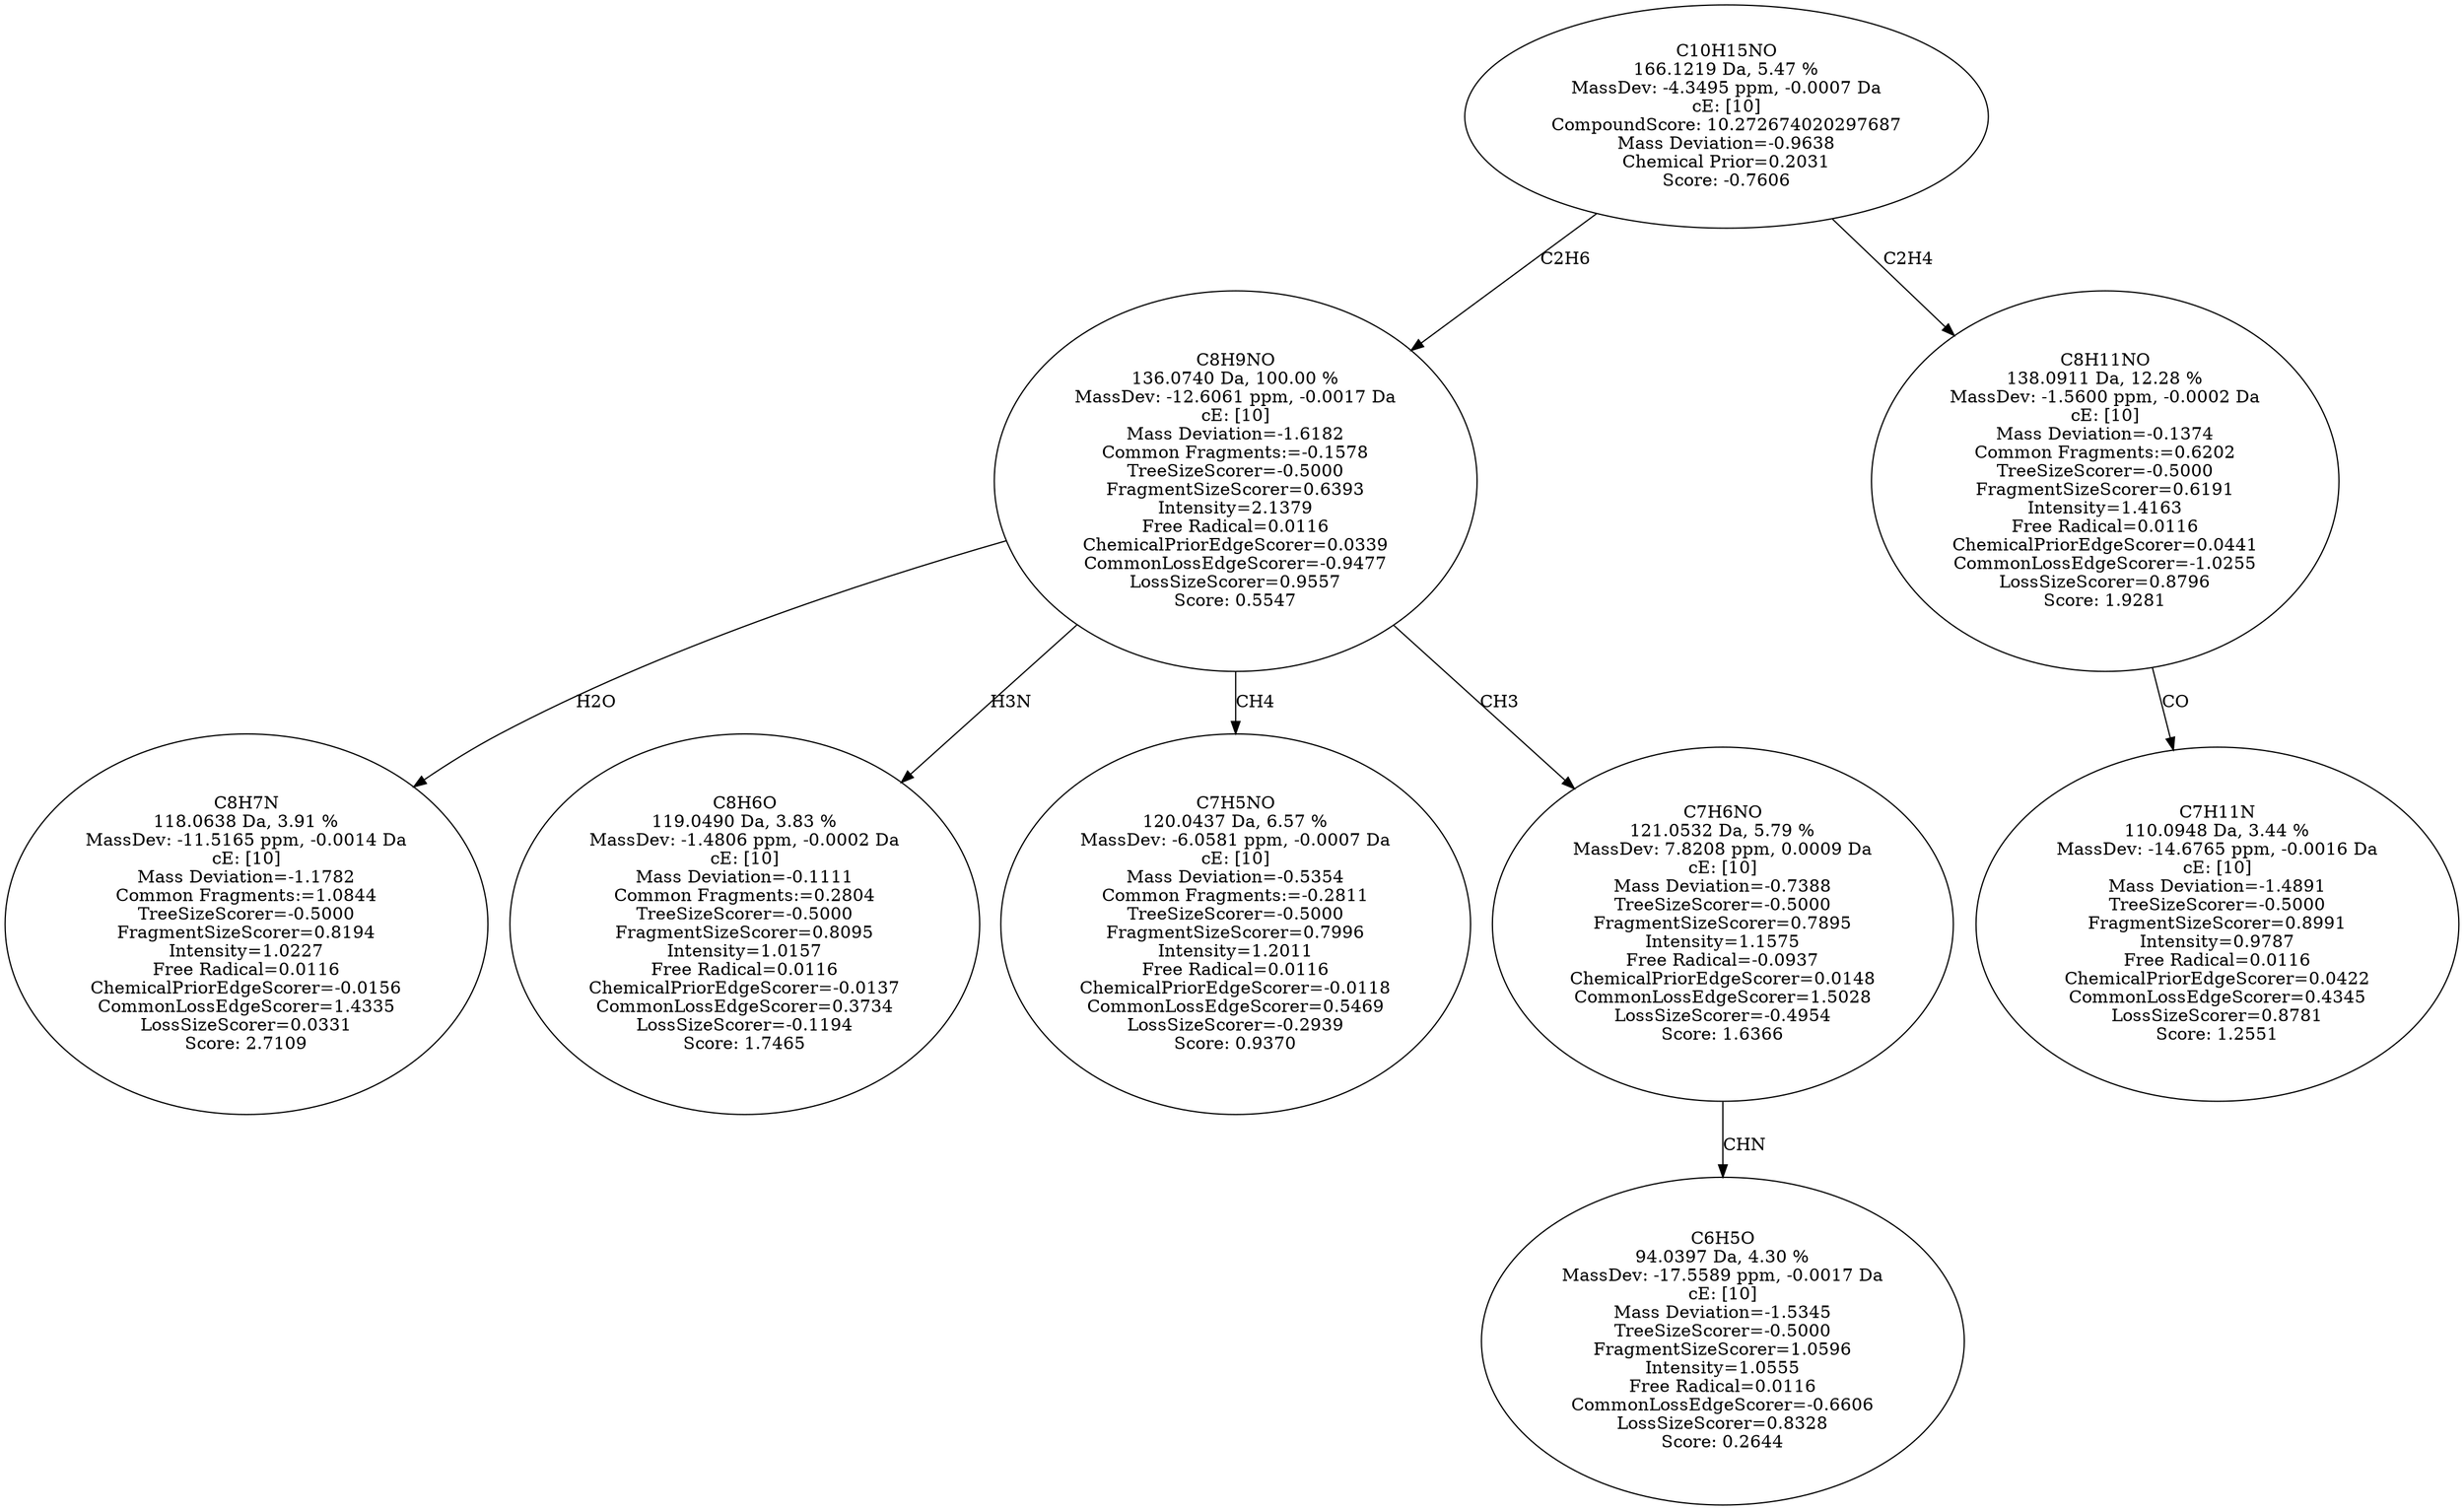 strict digraph {
v1 [label="C8H7N\n118.0638 Da, 3.91 %\nMassDev: -11.5165 ppm, -0.0014 Da\ncE: [10]\nMass Deviation=-1.1782\nCommon Fragments:=1.0844\nTreeSizeScorer=-0.5000\nFragmentSizeScorer=0.8194\nIntensity=1.0227\nFree Radical=0.0116\nChemicalPriorEdgeScorer=-0.0156\nCommonLossEdgeScorer=1.4335\nLossSizeScorer=0.0331\nScore: 2.7109"];
v2 [label="C8H6O\n119.0490 Da, 3.83 %\nMassDev: -1.4806 ppm, -0.0002 Da\ncE: [10]\nMass Deviation=-0.1111\nCommon Fragments:=0.2804\nTreeSizeScorer=-0.5000\nFragmentSizeScorer=0.8095\nIntensity=1.0157\nFree Radical=0.0116\nChemicalPriorEdgeScorer=-0.0137\nCommonLossEdgeScorer=0.3734\nLossSizeScorer=-0.1194\nScore: 1.7465"];
v3 [label="C7H5NO\n120.0437 Da, 6.57 %\nMassDev: -6.0581 ppm, -0.0007 Da\ncE: [10]\nMass Deviation=-0.5354\nCommon Fragments:=-0.2811\nTreeSizeScorer=-0.5000\nFragmentSizeScorer=0.7996\nIntensity=1.2011\nFree Radical=0.0116\nChemicalPriorEdgeScorer=-0.0118\nCommonLossEdgeScorer=0.5469\nLossSizeScorer=-0.2939\nScore: 0.9370"];
v4 [label="C6H5O\n94.0397 Da, 4.30 %\nMassDev: -17.5589 ppm, -0.0017 Da\ncE: [10]\nMass Deviation=-1.5345\nTreeSizeScorer=-0.5000\nFragmentSizeScorer=1.0596\nIntensity=1.0555\nFree Radical=0.0116\nCommonLossEdgeScorer=-0.6606\nLossSizeScorer=0.8328\nScore: 0.2644"];
v5 [label="C7H6NO\n121.0532 Da, 5.79 %\nMassDev: 7.8208 ppm, 0.0009 Da\ncE: [10]\nMass Deviation=-0.7388\nTreeSizeScorer=-0.5000\nFragmentSizeScorer=0.7895\nIntensity=1.1575\nFree Radical=-0.0937\nChemicalPriorEdgeScorer=0.0148\nCommonLossEdgeScorer=1.5028\nLossSizeScorer=-0.4954\nScore: 1.6366"];
v6 [label="C8H9NO\n136.0740 Da, 100.00 %\nMassDev: -12.6061 ppm, -0.0017 Da\ncE: [10]\nMass Deviation=-1.6182\nCommon Fragments:=-0.1578\nTreeSizeScorer=-0.5000\nFragmentSizeScorer=0.6393\nIntensity=2.1379\nFree Radical=0.0116\nChemicalPriorEdgeScorer=0.0339\nCommonLossEdgeScorer=-0.9477\nLossSizeScorer=0.9557\nScore: 0.5547"];
v7 [label="C7H11N\n110.0948 Da, 3.44 %\nMassDev: -14.6765 ppm, -0.0016 Da\ncE: [10]\nMass Deviation=-1.4891\nTreeSizeScorer=-0.5000\nFragmentSizeScorer=0.8991\nIntensity=0.9787\nFree Radical=0.0116\nChemicalPriorEdgeScorer=0.0422\nCommonLossEdgeScorer=0.4345\nLossSizeScorer=0.8781\nScore: 1.2551"];
v8 [label="C8H11NO\n138.0911 Da, 12.28 %\nMassDev: -1.5600 ppm, -0.0002 Da\ncE: [10]\nMass Deviation=-0.1374\nCommon Fragments:=0.6202\nTreeSizeScorer=-0.5000\nFragmentSizeScorer=0.6191\nIntensity=1.4163\nFree Radical=0.0116\nChemicalPriorEdgeScorer=0.0441\nCommonLossEdgeScorer=-1.0255\nLossSizeScorer=0.8796\nScore: 1.9281"];
v9 [label="C10H15NO\n166.1219 Da, 5.47 %\nMassDev: -4.3495 ppm, -0.0007 Da\ncE: [10]\nCompoundScore: 10.272674020297687\nMass Deviation=-0.9638\nChemical Prior=0.2031\nScore: -0.7606"];
v6 -> v1 [label="H2O"];
v6 -> v2 [label="H3N"];
v6 -> v3 [label="CH4"];
v5 -> v4 [label="CHN"];
v6 -> v5 [label="CH3"];
v9 -> v6 [label="C2H6"];
v8 -> v7 [label="CO"];
v9 -> v8 [label="C2H4"];
}